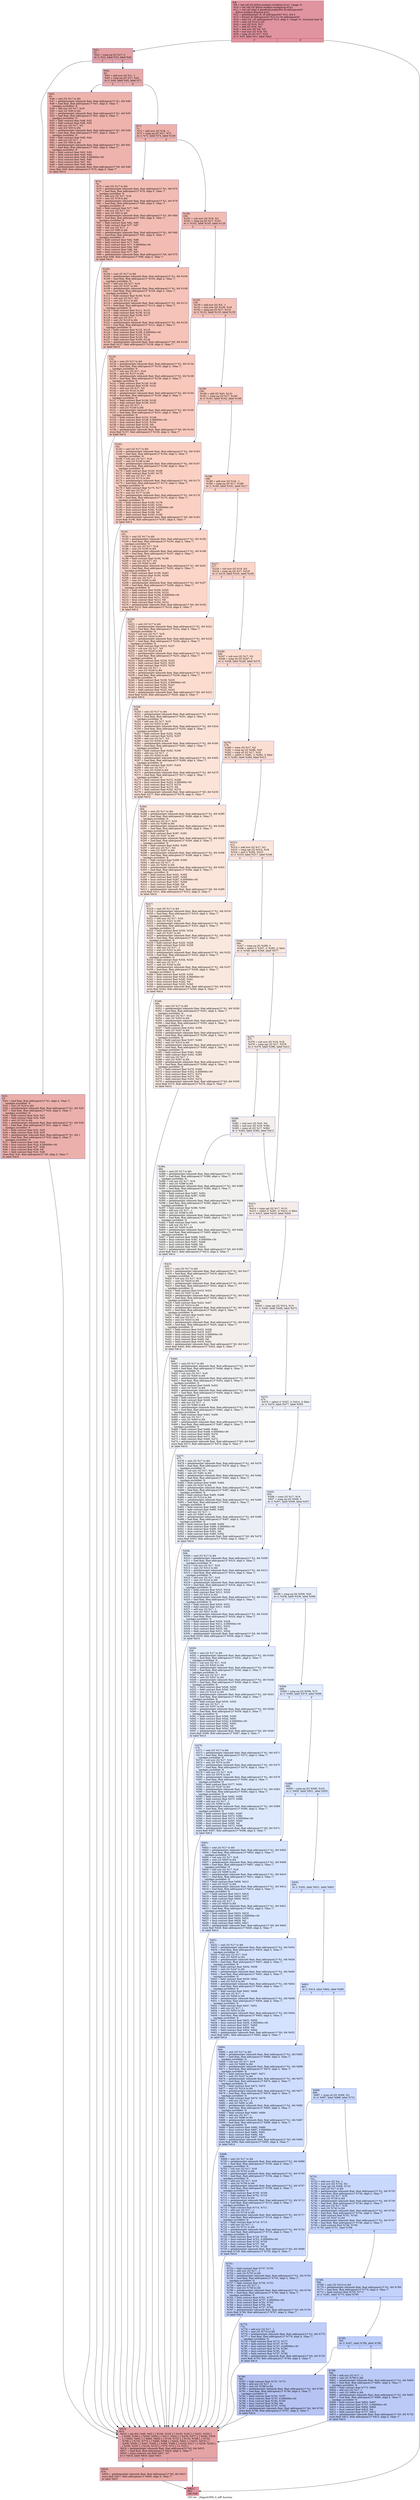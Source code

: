 digraph "CFG for '_Z6gpuIt3PfS_S_iiiff' function" {
	label="CFG for '_Z6gpuIt3PfS_S_iiiff' function";

	Node0x619d510 [shape=record,color="#b70d28ff", style=filled, fillcolor="#b70d2870",label="{%8:\l  %9 = tail call i32 @llvm.amdgcn.workitem.id.x(), !range !4\l  %10 = tail call i32 @llvm.amdgcn.workgroup.id.x()\l  %11 = tail call align 4 dereferenceable(64) i8 addrspace(4)*\l... @llvm.amdgcn.dispatch.ptr()\l  %12 = getelementptr i8, i8 addrspace(4)* %11, i64 4\l  %13 = bitcast i8 addrspace(4)* %12 to i16 addrspace(4)*\l  %14 = load i16, i16 addrspace(4)* %13, align 4, !range !5, !invariant.load !6\l  %15 = zext i16 %14 to i32\l  %16 = mul i32 %10, %15\l  %17 = add i32 %16, %9\l  %18 = mul nsw i32 %4, %3\l  %19 = mul nsw i32 %18, %5\l  %20 = icmp slt i32 %17, %19\l  br i1 %20, label %21, label %821\l|{<s0>T|<s1>F}}"];
	Node0x619d510:s0 -> Node0x619f560;
	Node0x619d510:s1 -> Node0x619f5f0;
	Node0x619f560 [shape=record,color="#3d50c3ff", style=filled, fillcolor="#c32e3170",label="{%21:\l21:                                               \l  %22 = icmp eq i32 %17, 0\l  br i1 %22, label %23, label %42\l|{<s0>T|<s1>F}}"];
	Node0x619f560:s0 -> Node0x619f7c0;
	Node0x619f560:s1 -> Node0x619f810;
	Node0x619f7c0 [shape=record,color="#3d50c3ff", style=filled, fillcolor="#d24b4070",label="{%23:\l23:                                               \l  %24 = load float, float addrspace(1)* %1, align 4, !tbaa !7,\l... !amdgpu.noclobber !6\l  %25 = sext i32 %18 to i64\l  %26 = getelementptr inbounds float, float addrspace(1)* %1, i64 %25\l  %27 = load float, float addrspace(1)* %26, align 4, !tbaa !7,\l... !amdgpu.noclobber !6\l  %28 = fadd contract float %24, %27\l  %29 = fadd contract float %24, %28\l  %30 = sext i32 %3 to i64\l  %31 = getelementptr inbounds float, float addrspace(1)* %1, i64 %30\l  %32 = load float, float addrspace(1)* %31, align 4, !tbaa !7,\l... !amdgpu.noclobber !6\l  %33 = fadd contract float %32, %29\l  %34 = fadd contract float %24, %33\l  %35 = getelementptr inbounds float, float addrspace(1)* %1, i64 1\l  %36 = load float, float addrspace(1)* %35, align 4, !tbaa !7,\l... !amdgpu.noclobber !6\l  %37 = fadd contract float %36, %34\l  %38 = fmul contract float %24, 6.000000e+00\l  %39 = fsub contract float %37, %38\l  %40 = fmul contract float %39, %6\l  %41 = fadd contract float %24, %40\l  store float %41, float addrspace(1)* %0, align 4, !tbaa !7\l  br label %814\l}"];
	Node0x619f7c0 -> Node0x61a1d90;
	Node0x619f810 [shape=record,color="#3d50c3ff", style=filled, fillcolor="#cc403a70",label="{%42:\l42:                                               \l  %43 = add nsw i32 %3, -1\l  %44 = icmp eq i32 %17, %43\l  br i1 %44, label %45, label %71\l|{<s0>T|<s1>F}}"];
	Node0x619f810:s0 -> Node0x61a1fb0;
	Node0x619f810:s1 -> Node0x61a2000;
	Node0x61a1fb0 [shape=record,color="#3d50c3ff", style=filled, fillcolor="#d6524470",label="{%45:\l45:                                               \l  %46 = sext i32 %17 to i64\l  %47 = getelementptr inbounds float, float addrspace(1)* %1, i64 %46\l  %48 = load float, float addrspace(1)* %47, align 4, !tbaa !7,\l... !amdgpu.noclobber !6\l  %49 = add nsw i32 %17, %18\l  %50 = sext i32 %49 to i64\l  %51 = getelementptr inbounds float, float addrspace(1)* %1, i64 %50\l  %52 = load float, float addrspace(1)* %51, align 4, !tbaa !7,\l... !amdgpu.noclobber !6\l  %53 = fadd contract float %48, %52\l  %54 = fadd contract float %48, %53\l  %55 = add nsw i32 %17, %3\l  %56 = sext i32 %55 to i64\l  %57 = getelementptr inbounds float, float addrspace(1)* %1, i64 %56\l  %58 = load float, float addrspace(1)* %57, align 4, !tbaa !7,\l... !amdgpu.noclobber !6\l  %59 = fadd contract float %58, %54\l  %60 = add nsw i32 %17, -1\l  %61 = sext i32 %60 to i64\l  %62 = getelementptr inbounds float, float addrspace(1)* %1, i64 %61\l  %63 = load float, float addrspace(1)* %62, align 4, !tbaa !7,\l... !amdgpu.noclobber !6\l  %64 = fadd contract float %63, %59\l  %65 = fadd contract float %48, %64\l  %66 = fmul contract float %48, 6.000000e+00\l  %67 = fsub contract float %65, %66\l  %68 = fmul contract float %67, %6\l  %69 = fadd contract float %48, %68\l  %70 = getelementptr inbounds float, float addrspace(1)* %0, i64 %46\l  store float %69, float addrspace(1)* %70, align 4, !tbaa !7\l  br label %814\l}"];
	Node0x61a1fb0 -> Node0x61a1d90;
	Node0x61a2000 [shape=record,color="#3d50c3ff", style=filled, fillcolor="#d6524470",label="{%71:\l71:                                               \l  %72 = add nsw i32 %18, -1\l  %73 = icmp eq i32 %17, %72\l  br i1 %73, label %74, label %100\l|{<s0>T|<s1>F}}"];
	Node0x61a2000:s0 -> Node0x61a0de0;
	Node0x61a2000:s1 -> Node0x61a3410;
	Node0x61a0de0 [shape=record,color="#3d50c3ff", style=filled, fillcolor="#e1675170",label="{%74:\l74:                                               \l  %75 = sext i32 %17 to i64\l  %76 = getelementptr inbounds float, float addrspace(1)* %1, i64 %75\l  %77 = load float, float addrspace(1)* %76, align 4, !tbaa !7,\l... !amdgpu.noclobber !6\l  %78 = add nsw i32 %17, %18\l  %79 = sext i32 %78 to i64\l  %80 = getelementptr inbounds float, float addrspace(1)* %1, i64 %79\l  %81 = load float, float addrspace(1)* %80, align 4, !tbaa !7,\l... !amdgpu.noclobber !6\l  %82 = fadd contract float %77, %81\l  %83 = sub nsw i32 %17, %3\l  %84 = sext i32 %83 to i64\l  %85 = getelementptr inbounds float, float addrspace(1)* %1, i64 %84\l  %86 = load float, float addrspace(1)* %85, align 4, !tbaa !7,\l... !amdgpu.noclobber !6\l  %87 = fadd contract float %82, %86\l  %88 = fadd contract float %77, %87\l  %89 = add nsw i32 %17, -1\l  %90 = sext i32 %89 to i64\l  %91 = getelementptr inbounds float, float addrspace(1)* %1, i64 %90\l  %92 = load float, float addrspace(1)* %91, align 4, !tbaa !7,\l... !amdgpu.noclobber !6\l  %93 = fadd contract float %92, %88\l  %94 = fadd contract float %77, %93\l  %95 = fmul contract float %77, 6.000000e+00\l  %96 = fsub contract float %94, %95\l  %97 = fmul contract float %96, %6\l  %98 = fadd contract float %77, %97\l  %99 = getelementptr inbounds float, float addrspace(1)* %0, i64 %75\l  store float %98, float addrspace(1)* %99, align 4, !tbaa !7\l  br label %814\l}"];
	Node0x61a0de0 -> Node0x61a1d90;
	Node0x61a3410 [shape=record,color="#3d50c3ff", style=filled, fillcolor="#e1675170",label="{%100:\l100:                                              \l  %101 = sub nsw i32 %18, %3\l  %102 = icmp eq i32 %17, %101\l  br i1 %102, label %103, label %129\l|{<s0>T|<s1>F}}"];
	Node0x61a3410:s0 -> Node0x61a4590;
	Node0x61a3410:s1 -> Node0x61a45e0;
	Node0x61a4590 [shape=record,color="#3d50c3ff", style=filled, fillcolor="#e8765c70",label="{%103:\l103:                                              \l  %104 = sext i32 %17 to i64\l  %105 = getelementptr inbounds float, float addrspace(1)* %1, i64 %104\l  %106 = load float, float addrspace(1)* %105, align 4, !tbaa !7,\l... !amdgpu.noclobber !6\l  %107 = add nsw i32 %17, %18\l  %108 = sext i32 %107 to i64\l  %109 = getelementptr inbounds float, float addrspace(1)* %1, i64 %108\l  %110 = load float, float addrspace(1)* %109, align 4, !tbaa !7,\l... !amdgpu.noclobber !6\l  %111 = fadd contract float %106, %110\l  %112 = sub nsw i32 %17, %3\l  %113 = sext i32 %112 to i64\l  %114 = getelementptr inbounds float, float addrspace(1)* %1, i64 %113\l  %115 = load float, float addrspace(1)* %114, align 4, !tbaa !7,\l... !amdgpu.noclobber !6\l  %116 = fadd contract float %111, %115\l  %117 = fadd contract float %106, %116\l  %118 = fadd contract float %106, %117\l  %119 = add nsw i32 %17, 1\l  %120 = sext i32 %119 to i64\l  %121 = getelementptr inbounds float, float addrspace(1)* %1, i64 %120\l  %122 = load float, float addrspace(1)* %121, align 4, !tbaa !7,\l... !amdgpu.noclobber !6\l  %123 = fadd contract float %122, %118\l  %124 = fmul contract float %106, 6.000000e+00\l  %125 = fsub contract float %123, %124\l  %126 = fmul contract float %125, %6\l  %127 = fadd contract float %106, %126\l  %128 = getelementptr inbounds float, float addrspace(1)* %0, i64 %104\l  store float %127, float addrspace(1)* %128, align 4, !tbaa !7\l  br label %814\l}"];
	Node0x61a4590 -> Node0x61a1d90;
	Node0x61a45e0 [shape=record,color="#3d50c3ff", style=filled, fillcolor="#e8765c70",label="{%129:\l129:                                              \l  %130 = add nsw i32 %5, -1\l  %131 = mul nsw i32 %130, %18\l  %132 = icmp eq i32 %17, %131\l  br i1 %132, label %133, label %159\l|{<s0>T|<s1>F}}"];
	Node0x61a45e0:s0 -> Node0x61a2ed0;
	Node0x61a45e0:s1 -> Node0x61a2f20;
	Node0x61a2ed0 [shape=record,color="#3d50c3ff", style=filled, fillcolor="#ed836670",label="{%133:\l133:                                              \l  %134 = sext i32 %17 to i64\l  %135 = getelementptr inbounds float, float addrspace(1)* %1, i64 %134\l  %136 = load float, float addrspace(1)* %135, align 4, !tbaa !7,\l... !amdgpu.noclobber !6\l  %137 = sub nsw i32 %17, %18\l  %138 = sext i32 %137 to i64\l  %139 = getelementptr inbounds float, float addrspace(1)* %1, i64 %138\l  %140 = load float, float addrspace(1)* %139, align 4, !tbaa !7,\l... !amdgpu.noclobber !6\l  %141 = fadd contract float %136, %140\l  %142 = fadd contract float %136, %141\l  %143 = add nsw i32 %17, %3\l  %144 = sext i32 %143 to i64\l  %145 = getelementptr inbounds float, float addrspace(1)* %1, i64 %144\l  %146 = load float, float addrspace(1)* %145, align 4, !tbaa !7,\l... !amdgpu.noclobber !6\l  %147 = fadd contract float %146, %142\l  %148 = fadd contract float %136, %147\l  %149 = add nsw i32 %17, 1\l  %150 = sext i32 %149 to i64\l  %151 = getelementptr inbounds float, float addrspace(1)* %1, i64 %150\l  %152 = load float, float addrspace(1)* %151, align 4, !tbaa !7,\l... !amdgpu.noclobber !6\l  %153 = fadd contract float %152, %148\l  %154 = fmul contract float %136, 6.000000e+00\l  %155 = fsub contract float %153, %154\l  %156 = fmul contract float %155, %6\l  %157 = fadd contract float %136, %156\l  %158 = getelementptr inbounds float, float addrspace(1)* %0, i64 %134\l  store float %157, float addrspace(1)* %158, align 4, !tbaa !7\l  br label %814\l}"];
	Node0x61a2ed0 -> Node0x61a1d90;
	Node0x61a2f20 [shape=record,color="#3d50c3ff", style=filled, fillcolor="#ed836670",label="{%159:\l159:                                              \l  %160 = add i32 %43, %131\l  %161 = icmp eq i32 %17, %160\l  br i1 %161, label %162, label %188\l|{<s0>T|<s1>F}}"];
	Node0x61a2f20:s0 -> Node0x61a6e00;
	Node0x61a2f20:s1 -> Node0x61a6e50;
	Node0x61a6e00 [shape=record,color="#3d50c3ff", style=filled, fillcolor="#f3947570",label="{%162:\l162:                                              \l  %163 = sext i32 %17 to i64\l  %164 = getelementptr inbounds float, float addrspace(1)* %1, i64 %163\l  %165 = load float, float addrspace(1)* %164, align 4, !tbaa !7,\l... !amdgpu.noclobber !6\l  %166 = sub nsw i32 %17, %18\l  %167 = sext i32 %166 to i64\l  %168 = getelementptr inbounds float, float addrspace(1)* %1, i64 %167\l  %169 = load float, float addrspace(1)* %168, align 4, !tbaa !7,\l... !amdgpu.noclobber !6\l  %170 = fadd contract float %165, %169\l  %171 = fadd contract float %165, %170\l  %172 = add nsw i32 %17, %3\l  %173 = sext i32 %172 to i64\l  %174 = getelementptr inbounds float, float addrspace(1)* %1, i64 %173\l  %175 = load float, float addrspace(1)* %174, align 4, !tbaa !7,\l... !amdgpu.noclobber !6\l  %176 = fadd contract float %175, %171\l  %177 = add nsw i32 %17, -1\l  %178 = sext i32 %177 to i64\l  %179 = getelementptr inbounds float, float addrspace(1)* %1, i64 %178\l  %180 = load float, float addrspace(1)* %179, align 4, !tbaa !7,\l... !amdgpu.noclobber !6\l  %181 = fadd contract float %180, %176\l  %182 = fadd contract float %165, %181\l  %183 = fmul contract float %165, 6.000000e+00\l  %184 = fsub contract float %182, %183\l  %185 = fmul contract float %184, %6\l  %186 = fadd contract float %165, %185\l  %187 = getelementptr inbounds float, float addrspace(1)* %0, i64 %163\l  store float %186, float addrspace(1)* %187, align 4, !tbaa !7\l  br label %814\l}"];
	Node0x61a6e00 -> Node0x61a1d90;
	Node0x61a6e50 [shape=record,color="#3d50c3ff", style=filled, fillcolor="#f3947570",label="{%188:\l188:                                              \l  %189 = add nsw i32 %19, -1\l  %190 = icmp eq i32 %17, %189\l  br i1 %190, label %191, label %217\l|{<s0>T|<s1>F}}"];
	Node0x61a6e50:s0 -> Node0x61a7fd0;
	Node0x61a6e50:s1 -> Node0x61a8020;
	Node0x61a7fd0 [shape=record,color="#3d50c3ff", style=filled, fillcolor="#f5a08170",label="{%191:\l191:                                              \l  %192 = sext i32 %17 to i64\l  %193 = getelementptr inbounds float, float addrspace(1)* %1, i64 %192\l  %194 = load float, float addrspace(1)* %193, align 4, !tbaa !7,\l... !amdgpu.noclobber !6\l  %195 = sub nsw i32 %17, %18\l  %196 = sext i32 %195 to i64\l  %197 = getelementptr inbounds float, float addrspace(1)* %1, i64 %196\l  %198 = load float, float addrspace(1)* %197, align 4, !tbaa !7,\l... !amdgpu.noclobber !6\l  %199 = fadd contract float %194, %198\l  %200 = sub nsw i32 %17, %3\l  %201 = sext i32 %200 to i64\l  %202 = getelementptr inbounds float, float addrspace(1)* %1, i64 %201\l  %203 = load float, float addrspace(1)* %202, align 4, !tbaa !7,\l... !amdgpu.noclobber !6\l  %204 = fadd contract float %199, %203\l  %205 = fadd contract float %194, %204\l  %206 = add nsw i32 %17, -1\l  %207 = sext i32 %206 to i64\l  %208 = getelementptr inbounds float, float addrspace(1)* %1, i64 %207\l  %209 = load float, float addrspace(1)* %208, align 4, !tbaa !7,\l... !amdgpu.noclobber !6\l  %210 = fadd contract float %209, %205\l  %211 = fadd contract float %194, %210\l  %212 = fmul contract float %194, 6.000000e+00\l  %213 = fsub contract float %211, %212\l  %214 = fmul contract float %213, %6\l  %215 = fadd contract float %194, %214\l  %216 = getelementptr inbounds float, float addrspace(1)* %0, i64 %192\l  store float %215, float addrspace(1)* %216, align 4, !tbaa !7\l  br label %814\l}"];
	Node0x61a7fd0 -> Node0x61a1d90;
	Node0x61a8020 [shape=record,color="#3d50c3ff", style=filled, fillcolor="#f5a08170",label="{%217:\l217:                                              \l  %218 = sub nsw i32 %19, %3\l  %219 = icmp eq i32 %17, %218\l  br i1 %219, label %220, label %246\l|{<s0>T|<s1>F}}"];
	Node0x61a8020:s0 -> Node0x61a91a0;
	Node0x61a8020:s1 -> Node0x61a91f0;
	Node0x61a91a0 [shape=record,color="#3d50c3ff", style=filled, fillcolor="#f7af9170",label="{%220:\l220:                                              \l  %221 = sext i32 %17 to i64\l  %222 = getelementptr inbounds float, float addrspace(1)* %1, i64 %221\l  %223 = load float, float addrspace(1)* %222, align 4, !tbaa !7,\l... !amdgpu.noclobber !6\l  %224 = sub nsw i32 %17, %18\l  %225 = sext i32 %224 to i64\l  %226 = getelementptr inbounds float, float addrspace(1)* %1, i64 %225\l  %227 = load float, float addrspace(1)* %226, align 4, !tbaa !7,\l... !amdgpu.noclobber !6\l  %228 = fadd contract float %223, %227\l  %229 = sub nsw i32 %17, %3\l  %230 = sext i32 %229 to i64\l  %231 = getelementptr inbounds float, float addrspace(1)* %1, i64 %230\l  %232 = load float, float addrspace(1)* %231, align 4, !tbaa !7,\l... !amdgpu.noclobber !6\l  %233 = fadd contract float %228, %232\l  %234 = fadd contract float %223, %233\l  %235 = fadd contract float %223, %234\l  %236 = add nsw i32 %17, 1\l  %237 = sext i32 %236 to i64\l  %238 = getelementptr inbounds float, float addrspace(1)* %1, i64 %237\l  %239 = load float, float addrspace(1)* %238, align 4, !tbaa !7,\l... !amdgpu.noclobber !6\l  %240 = fadd contract float %239, %235\l  %241 = fmul contract float %223, 6.000000e+00\l  %242 = fsub contract float %240, %241\l  %243 = fmul contract float %242, %6\l  %244 = fadd contract float %223, %243\l  %245 = getelementptr inbounds float, float addrspace(1)* %0, i64 %221\l  store float %244, float addrspace(1)* %245, align 4, !tbaa !7\l  br label %814\l}"];
	Node0x61a91a0 -> Node0x61a1d90;
	Node0x61a91f0 [shape=record,color="#3d50c3ff", style=filled, fillcolor="#f7af9170",label="{%246:\l246:                                              \l  %247 = sub nsw i32 %17, %3\l  %248 = icmp slt i32 %247, 0\l  br i1 %248, label %249, label %279\l|{<s0>T|<s1>F}}"];
	Node0x61a91f0:s0 -> Node0x61aa370;
	Node0x61a91f0:s1 -> Node0x61aa3c0;
	Node0x61aa370 [shape=record,color="#3d50c3ff", style=filled, fillcolor="#f6bfa670",label="{%249:\l249:                                              \l  %250 = sext i32 %17 to i64\l  %251 = getelementptr inbounds float, float addrspace(1)* %1, i64 %250\l  %252 = load float, float addrspace(1)* %251, align 4, !tbaa !7,\l... !amdgpu.noclobber !6\l  %253 = add nsw i32 %17, %18\l  %254 = sext i32 %253 to i64\l  %255 = getelementptr inbounds float, float addrspace(1)* %1, i64 %254\l  %256 = load float, float addrspace(1)* %255, align 4, !tbaa !7,\l... !amdgpu.noclobber !6\l  %257 = fadd contract float %252, %256\l  %258 = fadd contract float %252, %257\l  %259 = add nsw i32 %17, %3\l  %260 = sext i32 %259 to i64\l  %261 = getelementptr inbounds float, float addrspace(1)* %1, i64 %260\l  %262 = load float, float addrspace(1)* %261, align 4, !tbaa !7,\l... !amdgpu.noclobber !6\l  %263 = fadd contract float %262, %258\l  %264 = add nsw i32 %17, -1\l  %265 = sext i32 %264 to i64\l  %266 = getelementptr inbounds float, float addrspace(1)* %1, i64 %265\l  %267 = load float, float addrspace(1)* %266, align 4, !tbaa !7,\l... !amdgpu.noclobber !6\l  %268 = fadd contract float %267, %263\l  %269 = add nsw i32 %17, 1\l  %270 = sext i32 %269 to i64\l  %271 = getelementptr inbounds float, float addrspace(1)* %1, i64 %270\l  %272 = load float, float addrspace(1)* %271, align 4, !tbaa !7,\l... !amdgpu.noclobber !6\l  %273 = fadd contract float %272, %268\l  %274 = fmul contract float %252, 6.000000e+00\l  %275 = fsub contract float %273, %274\l  %276 = fmul contract float %275, %6\l  %277 = fadd contract float %252, %276\l  %278 = getelementptr inbounds float, float addrspace(1)* %0, i64 %250\l  store float %277, float addrspace(1)* %278, align 4, !tbaa !7\l  br label %814\l}"];
	Node0x61aa370 -> Node0x61a1d90;
	Node0x61aa3c0 [shape=record,color="#3d50c3ff", style=filled, fillcolor="#f7b59970",label="{%279:\l279:                                              \l  %280 = srem i32 %17, %3\l  %281 = icmp eq i32 %280, %43\l  %282 = icmp slt i32 %17, %18\l  %283 = select i1 %281, i1 %282, i1 false\l  br i1 %283, label %284, label %313\l|{<s0>T|<s1>F}}"];
	Node0x61aa3c0:s0 -> Node0x61a08c0;
	Node0x61aa3c0:s1 -> Node0x61abb40;
	Node0x61a08c0 [shape=record,color="#3d50c3ff", style=filled, fillcolor="#f5c1a970",label="{%284:\l284:                                              \l  %285 = sext i32 %17 to i64\l  %286 = getelementptr inbounds float, float addrspace(1)* %1, i64 %285\l  %287 = load float, float addrspace(1)* %286, align 4, !tbaa !7,\l... !amdgpu.noclobber !6\l  %288 = add nsw i32 %17, %18\l  %289 = sext i32 %288 to i64\l  %290 = getelementptr inbounds float, float addrspace(1)* %1, i64 %289\l  %291 = load float, float addrspace(1)* %290, align 4, !tbaa !7,\l... !amdgpu.noclobber !6\l  %292 = fadd contract float %287, %291\l  %293 = zext i32 %247 to i64\l  %294 = getelementptr inbounds float, float addrspace(1)* %1, i64 %293\l  %295 = load float, float addrspace(1)* %294, align 4, !tbaa !7,\l... !amdgpu.noclobber !6\l  %296 = fadd contract float %292, %295\l  %297 = add nsw i32 %17, %3\l  %298 = sext i32 %297 to i64\l  %299 = getelementptr inbounds float, float addrspace(1)* %1, i64 %298\l  %300 = load float, float addrspace(1)* %299, align 4, !tbaa !7,\l... !amdgpu.noclobber !6\l  %301 = fadd contract float %296, %300\l  %302 = add nsw i32 %17, -1\l  %303 = sext i32 %302 to i64\l  %304 = getelementptr inbounds float, float addrspace(1)* %1, i64 %303\l  %305 = load float, float addrspace(1)* %304, align 4, !tbaa !7,\l... !amdgpu.noclobber !6\l  %306 = fadd contract float %301, %305\l  %307 = fadd contract float %287, %306\l  %308 = fmul contract float %287, 6.000000e+00\l  %309 = fsub contract float %307, %308\l  %310 = fmul contract float %309, %6\l  %311 = fadd contract float %287, %310\l  %312 = getelementptr inbounds float, float addrspace(1)* %0, i64 %285\l  store float %311, float addrspace(1)* %312, align 4, !tbaa !7\l  br label %814\l}"];
	Node0x61a08c0 -> Node0x61a1d90;
	Node0x61abb40 [shape=record,color="#3d50c3ff", style=filled, fillcolor="#f5c1a970",label="{%313:\l313:                                              \l  %314 = add nsw i32 %17, %3\l  %315 = icmp sgt i32 %314, %18\l  %316 = and i1 %282, %315\l  br i1 %316, label %317, label %346\l|{<s0>T|<s1>F}}"];
	Node0x61abb40:s0 -> Node0x61abe90;
	Node0x61abb40:s1 -> Node0x61ae5b0;
	Node0x61abe90 [shape=record,color="#3d50c3ff", style=filled, fillcolor="#f2cab570",label="{%317:\l317:                                              \l  %318 = sext i32 %17 to i64\l  %319 = getelementptr inbounds float, float addrspace(1)* %1, i64 %318\l  %320 = load float, float addrspace(1)* %319, align 4, !tbaa !7,\l... !amdgpu.noclobber !6\l  %321 = add nsw i32 %17, %18\l  %322 = sext i32 %321 to i64\l  %323 = getelementptr inbounds float, float addrspace(1)* %1, i64 %322\l  %324 = load float, float addrspace(1)* %323, align 4, !tbaa !7,\l... !amdgpu.noclobber !6\l  %325 = fadd contract float %320, %324\l  %326 = zext i32 %247 to i64\l  %327 = getelementptr inbounds float, float addrspace(1)* %1, i64 %326\l  %328 = load float, float addrspace(1)* %327, align 4, !tbaa !7,\l... !amdgpu.noclobber !6\l  %329 = fadd contract float %325, %328\l  %330 = fadd contract float %320, %329\l  %331 = add nsw i32 %17, -1\l  %332 = sext i32 %331 to i64\l  %333 = getelementptr inbounds float, float addrspace(1)* %1, i64 %332\l  %334 = load float, float addrspace(1)* %333, align 4, !tbaa !7,\l... !amdgpu.noclobber !6\l  %335 = fadd contract float %334, %330\l  %336 = add nsw i32 %17, 1\l  %337 = sext i32 %336 to i64\l  %338 = getelementptr inbounds float, float addrspace(1)* %1, i64 %337\l  %339 = load float, float addrspace(1)* %338, align 4, !tbaa !7,\l... !amdgpu.noclobber !6\l  %340 = fadd contract float %339, %335\l  %341 = fmul contract float %320, 6.000000e+00\l  %342 = fsub contract float %340, %341\l  %343 = fmul contract float %342, %6\l  %344 = fadd contract float %320, %343\l  %345 = getelementptr inbounds float, float addrspace(1)* %0, i64 %318\l  store float %344, float addrspace(1)* %345, align 4, !tbaa !7\l  br label %814\l}"];
	Node0x61abe90 -> Node0x61a1d90;
	Node0x61ae5b0 [shape=record,color="#3d50c3ff", style=filled, fillcolor="#f2cab570",label="{%346:\l346:                                              \l  %347 = icmp eq i32 %280, 0\l  %348 = select i1 %347, i1 %282, i1 false\l  br i1 %348, label %349, label %377\l|{<s0>T|<s1>F}}"];
	Node0x61ae5b0:s0 -> Node0x61aff30;
	Node0x61ae5b0:s1 -> Node0x61aff80;
	Node0x61aff30 [shape=record,color="#3d50c3ff", style=filled, fillcolor="#eed0c070",label="{%349:\l349:                                              \l  %350 = sext i32 %17 to i64\l  %351 = getelementptr inbounds float, float addrspace(1)* %1, i64 %350\l  %352 = load float, float addrspace(1)* %351, align 4, !tbaa !7,\l... !amdgpu.noclobber !6\l  %353 = add nsw i32 %17, %18\l  %354 = sext i32 %353 to i64\l  %355 = getelementptr inbounds float, float addrspace(1)* %1, i64 %354\l  %356 = load float, float addrspace(1)* %355, align 4, !tbaa !7,\l... !amdgpu.noclobber !6\l  %357 = fadd contract float %352, %356\l  %358 = zext i32 %247 to i64\l  %359 = getelementptr inbounds float, float addrspace(1)* %1, i64 %358\l  %360 = load float, float addrspace(1)* %359, align 4, !tbaa !7,\l... !amdgpu.noclobber !6\l  %361 = fadd contract float %357, %360\l  %362 = sext i32 %314 to i64\l  %363 = getelementptr inbounds float, float addrspace(1)* %1, i64 %362\l  %364 = load float, float addrspace(1)* %363, align 4, !tbaa !7,\l... !amdgpu.noclobber !6\l  %365 = fadd contract float %361, %364\l  %366 = fadd contract float %352, %365\l  %367 = add nsw i32 %17, 1\l  %368 = sext i32 %367 to i64\l  %369 = getelementptr inbounds float, float addrspace(1)* %1, i64 %368\l  %370 = load float, float addrspace(1)* %369, align 4, !tbaa !7,\l... !amdgpu.noclobber !6\l  %371 = fadd contract float %370, %366\l  %372 = fmul contract float %352, 6.000000e+00\l  %373 = fsub contract float %371, %372\l  %374 = fmul contract float %373, %6\l  %375 = fadd contract float %352, %374\l  %376 = getelementptr inbounds float, float addrspace(1)* %0, i64 %350\l  store float %375, float addrspace(1)* %376, align 4, !tbaa !7\l  br label %814\l}"];
	Node0x61aff30 -> Node0x61a1d90;
	Node0x61aff80 [shape=record,color="#3d50c3ff", style=filled, fillcolor="#eed0c070",label="{%377:\l377:                                              \l  %378 = sub nsw i32 %19, %18\l  %379 = icmp sgt i32 %17, %378\l  br i1 %379, label %380, label %413\l|{<s0>T|<s1>F}}"];
	Node0x61aff80:s0 -> Node0x61b1230;
	Node0x61aff80:s1 -> Node0x61b1280;
	Node0x61b1230 [shape=record,color="#3d50c3ff", style=filled, fillcolor="#e5d8d170",label="{%380:\l380:                                              \l  %381 = mul nsw i32 %43, %4\l  %382 = sub nsw i32 %19, %381\l  %383 = icmp slt i32 %17, %382\l  br i1 %383, label %384, label %413\l|{<s0>T|<s1>F}}"];
	Node0x61b1230:s0 -> Node0x61b1570;
	Node0x61b1230:s1 -> Node0x61b1280;
	Node0x61b1570 [shape=record,color="#3d50c3ff", style=filled, fillcolor="#dedcdb70",label="{%384:\l384:                                              \l  %385 = sext i32 %17 to i64\l  %386 = getelementptr inbounds float, float addrspace(1)* %1, i64 %385\l  %387 = load float, float addrspace(1)* %386, align 4, !tbaa !7,\l... !amdgpu.noclobber !6\l  %388 = sub nsw i32 %17, %18\l  %389 = sext i32 %388 to i64\l  %390 = getelementptr inbounds float, float addrspace(1)* %1, i64 %389\l  %391 = load float, float addrspace(1)* %390, align 4, !tbaa !7,\l... !amdgpu.noclobber !6\l  %392 = fadd contract float %387, %391\l  %393 = fadd contract float %387, %392\l  %394 = sext i32 %314 to i64\l  %395 = getelementptr inbounds float, float addrspace(1)* %1, i64 %394\l  %396 = load float, float addrspace(1)* %395, align 4, !tbaa !7,\l... !amdgpu.noclobber !6\l  %397 = fadd contract float %396, %393\l  %398 = add nsw i32 %17, -1\l  %399 = sext i32 %398 to i64\l  %400 = getelementptr inbounds float, float addrspace(1)* %1, i64 %399\l  %401 = load float, float addrspace(1)* %400, align 4, !tbaa !7,\l... !amdgpu.noclobber !6\l  %402 = fadd contract float %401, %397\l  %403 = add nsw i32 %17, 1\l  %404 = sext i32 %403 to i64\l  %405 = getelementptr inbounds float, float addrspace(1)* %1, i64 %404\l  %406 = load float, float addrspace(1)* %405, align 4, !tbaa !7,\l... !amdgpu.noclobber !6\l  %407 = fadd contract float %406, %402\l  %408 = fmul contract float %387, 6.000000e+00\l  %409 = fsub contract float %407, %408\l  %410 = fmul contract float %409, %6\l  %411 = fadd contract float %387, %410\l  %412 = getelementptr inbounds float, float addrspace(1)* %0, i64 %385\l  store float %411, float addrspace(1)* %412, align 4, !tbaa !7\l  br label %814\l}"];
	Node0x61b1570 -> Node0x61a1d90;
	Node0x61b1280 [shape=record,color="#3d50c3ff", style=filled, fillcolor="#ead5c970",label="{%413:\l413:                                              \l  %414 = icmp sgt i32 %17, %131\l  %415 = select i1 %281, i1 %414, i1 false\l  br i1 %415, label %416, label %444\l|{<s0>T|<s1>F}}"];
	Node0x61b1280:s0 -> Node0x61b2ca0;
	Node0x61b1280:s1 -> Node0x61b2cf0;
	Node0x61b2ca0 [shape=record,color="#3d50c3ff", style=filled, fillcolor="#e3d9d370",label="{%416:\l416:                                              \l  %417 = sext i32 %17 to i64\l  %418 = getelementptr inbounds float, float addrspace(1)* %1, i64 %417\l  %419 = load float, float addrspace(1)* %418, align 4, !tbaa !7,\l... !amdgpu.noclobber !6\l  %420 = sub nsw i32 %17, %18\l  %421 = sext i32 %420 to i64\l  %422 = getelementptr inbounds float, float addrspace(1)* %1, i64 %421\l  %423 = load float, float addrspace(1)* %422, align 4, !tbaa !7,\l... !amdgpu.noclobber !6\l  %424 = fadd contract float %419, %423\l  %425 = zext i32 %247 to i64\l  %426 = getelementptr inbounds float, float addrspace(1)* %1, i64 %425\l  %427 = load float, float addrspace(1)* %426, align 4, !tbaa !7,\l... !amdgpu.noclobber !6\l  %428 = fadd contract float %424, %427\l  %429 = sext i32 %314 to i64\l  %430 = getelementptr inbounds float, float addrspace(1)* %1, i64 %429\l  %431 = load float, float addrspace(1)* %430, align 4, !tbaa !7,\l... !amdgpu.noclobber !6\l  %432 = fadd contract float %428, %431\l  %433 = add nsw i32 %17, -1\l  %434 = sext i32 %433 to i64\l  %435 = getelementptr inbounds float, float addrspace(1)* %1, i64 %434\l  %436 = load float, float addrspace(1)* %435, align 4, !tbaa !7,\l... !amdgpu.noclobber !6\l  %437 = fadd contract float %432, %436\l  %438 = fadd contract float %419, %437\l  %439 = fmul contract float %419, 6.000000e+00\l  %440 = fsub contract float %438, %439\l  %441 = fmul contract float %440, %6\l  %442 = fadd contract float %419, %441\l  %443 = getelementptr inbounds float, float addrspace(1)* %0, i64 %417\l  store float %442, float addrspace(1)* %443, align 4, !tbaa !7\l  br label %814\l}"];
	Node0x61b2ca0 -> Node0x61a1d90;
	Node0x61b2cf0 [shape=record,color="#3d50c3ff", style=filled, fillcolor="#e3d9d370",label="{%444:\l444:                                              \l  %445 = icmp sgt i32 %314, %19\l  br i1 %445, label %446, label %475\l|{<s0>T|<s1>F}}"];
	Node0x61b2cf0:s0 -> Node0x61b3f10;
	Node0x61b2cf0:s1 -> Node0x61b3f60;
	Node0x61b3f10 [shape=record,color="#3d50c3ff", style=filled, fillcolor="#d9dce170",label="{%446:\l446:                                              \l  %447 = sext i32 %17 to i64\l  %448 = getelementptr inbounds float, float addrspace(1)* %1, i64 %447\l  %449 = load float, float addrspace(1)* %448, align 4, !tbaa !7,\l... !amdgpu.noclobber !6\l  %450 = sub nsw i32 %17, %18\l  %451 = sext i32 %450 to i64\l  %452 = getelementptr inbounds float, float addrspace(1)* %1, i64 %451\l  %453 = load float, float addrspace(1)* %452, align 4, !tbaa !7,\l... !amdgpu.noclobber !6\l  %454 = fadd contract float %449, %453\l  %455 = zext i32 %247 to i64\l  %456 = getelementptr inbounds float, float addrspace(1)* %1, i64 %455\l  %457 = load float, float addrspace(1)* %456, align 4, !tbaa !7,\l... !amdgpu.noclobber !6\l  %458 = fadd contract float %454, %457\l  %459 = fadd contract float %449, %458\l  %460 = add nsw i32 %17, -1\l  %461 = sext i32 %460 to i64\l  %462 = getelementptr inbounds float, float addrspace(1)* %1, i64 %461\l  %463 = load float, float addrspace(1)* %462, align 4, !tbaa !7,\l... !amdgpu.noclobber !6\l  %464 = fadd contract float %463, %459\l  %465 = add nsw i32 %17, 1\l  %466 = sext i32 %465 to i64\l  %467 = getelementptr inbounds float, float addrspace(1)* %1, i64 %466\l  %468 = load float, float addrspace(1)* %467, align 4, !tbaa !7,\l... !amdgpu.noclobber !6\l  %469 = fadd contract float %468, %464\l  %470 = fmul contract float %449, 6.000000e+00\l  %471 = fsub contract float %469, %470\l  %472 = fmul contract float %471, %6\l  %473 = fadd contract float %449, %472\l  %474 = getelementptr inbounds float, float addrspace(1)* %0, i64 %447\l  store float %473, float addrspace(1)* %474, align 4, !tbaa !7\l  br label %814\l}"];
	Node0x61b3f10 -> Node0x61a1d90;
	Node0x61b3f60 [shape=record,color="#3d50c3ff", style=filled, fillcolor="#d9dce170",label="{%475:\l475:                                              \l  %476 = select i1 %347, i1 %414, i1 false\l  br i1 %476, label %477, label %505\l|{<s0>T|<s1>F}}"];
	Node0x61b3f60:s0 -> Node0x61b5230;
	Node0x61b3f60:s1 -> Node0x61b5280;
	Node0x61b5230 [shape=record,color="#3d50c3ff", style=filled, fillcolor="#d1dae970",label="{%477:\l477:                                              \l  %478 = sext i32 %17 to i64\l  %479 = getelementptr inbounds float, float addrspace(1)* %1, i64 %478\l  %480 = load float, float addrspace(1)* %479, align 4, !tbaa !7,\l... !amdgpu.noclobber !6\l  %481 = sub nsw i32 %17, %18\l  %482 = sext i32 %481 to i64\l  %483 = getelementptr inbounds float, float addrspace(1)* %1, i64 %482\l  %484 = load float, float addrspace(1)* %483, align 4, !tbaa !7,\l... !amdgpu.noclobber !6\l  %485 = fadd contract float %480, %484\l  %486 = zext i32 %247 to i64\l  %487 = getelementptr inbounds float, float addrspace(1)* %1, i64 %486\l  %488 = load float, float addrspace(1)* %487, align 4, !tbaa !7,\l... !amdgpu.noclobber !6\l  %489 = fadd contract float %485, %488\l  %490 = sext i32 %314 to i64\l  %491 = getelementptr inbounds float, float addrspace(1)* %1, i64 %490\l  %492 = load float, float addrspace(1)* %491, align 4, !tbaa !7,\l... !amdgpu.noclobber !6\l  %493 = fadd contract float %489, %492\l  %494 = fadd contract float %480, %493\l  %495 = add nsw i32 %17, 1\l  %496 = sext i32 %495 to i64\l  %497 = getelementptr inbounds float, float addrspace(1)* %1, i64 %496\l  %498 = load float, float addrspace(1)* %497, align 4, !tbaa !7,\l... !amdgpu.noclobber !6\l  %499 = fadd contract float %498, %494\l  %500 = fmul contract float %480, 6.000000e+00\l  %501 = fsub contract float %499, %500\l  %502 = fmul contract float %501, %6\l  %503 = fadd contract float %480, %502\l  %504 = getelementptr inbounds float, float addrspace(1)* %0, i64 %478\l  store float %503, float addrspace(1)* %504, align 4, !tbaa !7\l  br label %814\l}"];
	Node0x61b5230 -> Node0x61a1d90;
	Node0x61b5280 [shape=record,color="#3d50c3ff", style=filled, fillcolor="#d1dae970",label="{%505:\l505:                                              \l  %506 = srem i32 %17, %18\l  %507 = icmp eq i32 %506, 0\l  br i1 %507, label %508, label %537\l|{<s0>T|<s1>F}}"];
	Node0x61b5280:s0 -> Node0x61ae210;
	Node0x61b5280:s1 -> Node0x61ae260;
	Node0x61ae210 [shape=record,color="#3d50c3ff", style=filled, fillcolor="#c1d4f470",label="{%508:\l508:                                              \l  %509 = sext i32 %17 to i64\l  %510 = getelementptr inbounds float, float addrspace(1)* %1, i64 %509\l  %511 = load float, float addrspace(1)* %510, align 4, !tbaa !7,\l... !amdgpu.noclobber !6\l  %512 = sub nsw i32 %17, %18\l  %513 = sext i32 %512 to i64\l  %514 = getelementptr inbounds float, float addrspace(1)* %1, i64 %513\l  %515 = load float, float addrspace(1)* %514, align 4, !tbaa !7,\l... !amdgpu.noclobber !6\l  %516 = add nsw i32 %17, %18\l  %517 = sext i32 %516 to i64\l  %518 = getelementptr inbounds float, float addrspace(1)* %1, i64 %517\l  %519 = load float, float addrspace(1)* %518, align 4, !tbaa !7,\l... !amdgpu.noclobber !6\l  %520 = fadd contract float %515, %519\l  %521 = fadd contract float %511, %520\l  %522 = sext i32 %314 to i64\l  %523 = getelementptr inbounds float, float addrspace(1)* %1, i64 %522\l  %524 = load float, float addrspace(1)* %523, align 4, !tbaa !7,\l... !amdgpu.noclobber !6\l  %525 = fadd contract float %524, %521\l  %526 = fadd contract float %511, %525\l  %527 = add nsw i32 %17, 1\l  %528 = sext i32 %527 to i64\l  %529 = getelementptr inbounds float, float addrspace(1)* %1, i64 %528\l  %530 = load float, float addrspace(1)* %529, align 4, !tbaa !7,\l... !amdgpu.noclobber !6\l  %531 = fadd contract float %530, %526\l  %532 = fmul contract float %511, 6.000000e+00\l  %533 = fsub contract float %531, %532\l  %534 = fmul contract float %533, %6\l  %535 = fadd contract float %511, %534\l  %536 = getelementptr inbounds float, float addrspace(1)* %0, i64 %509\l  store float %535, float addrspace(1)* %536, align 4, !tbaa !7\l  br label %814\l}"];
	Node0x61ae210 -> Node0x61a1d90;
	Node0x61ae260 [shape=record,color="#3d50c3ff", style=filled, fillcolor="#cbd8ee70",label="{%537:\l537:                                              \l  %538 = icmp eq i32 %506, %43\l  br i1 %538, label %539, label %568\l|{<s0>T|<s1>F}}"];
	Node0x61ae260:s0 -> Node0x61ab830;
	Node0x61ae260:s1 -> Node0x61ab880;
	Node0x61ab830 [shape=record,color="#3d50c3ff", style=filled, fillcolor="#bfd3f670",label="{%539:\l539:                                              \l  %540 = sext i32 %17 to i64\l  %541 = getelementptr inbounds float, float addrspace(1)* %1, i64 %540\l  %542 = load float, float addrspace(1)* %541, align 4, !tbaa !7,\l... !amdgpu.noclobber !6\l  %543 = sub nsw i32 %17, %18\l  %544 = sext i32 %543 to i64\l  %545 = getelementptr inbounds float, float addrspace(1)* %1, i64 %544\l  %546 = load float, float addrspace(1)* %545, align 4, !tbaa !7,\l... !amdgpu.noclobber !6\l  %547 = add nsw i32 %17, %18\l  %548 = sext i32 %547 to i64\l  %549 = getelementptr inbounds float, float addrspace(1)* %1, i64 %548\l  %550 = load float, float addrspace(1)* %549, align 4, !tbaa !7,\l... !amdgpu.noclobber !6\l  %551 = fadd contract float %546, %550\l  %552 = fadd contract float %542, %551\l  %553 = sext i32 %314 to i64\l  %554 = getelementptr inbounds float, float addrspace(1)* %1, i64 %553\l  %555 = load float, float addrspace(1)* %554, align 4, !tbaa !7,\l... !amdgpu.noclobber !6\l  %556 = fadd contract float %555, %552\l  %557 = add nsw i32 %17, -1\l  %558 = sext i32 %557 to i64\l  %559 = getelementptr inbounds float, float addrspace(1)* %1, i64 %558\l  %560 = load float, float addrspace(1)* %559, align 4, !tbaa !7,\l... !amdgpu.noclobber !6\l  %561 = fadd contract float %560, %556\l  %562 = fadd contract float %542, %561\l  %563 = fmul contract float %542, 6.000000e+00\l  %564 = fsub contract float %562, %563\l  %565 = fmul contract float %564, %6\l  %566 = fadd contract float %542, %565\l  %567 = getelementptr inbounds float, float addrspace(1)* %0, i64 %540\l  store float %566, float addrspace(1)* %567, align 4, !tbaa !7\l  br label %814\l}"];
	Node0x61ab830 -> Node0x61a1d90;
	Node0x61ab880 [shape=record,color="#3d50c3ff", style=filled, fillcolor="#bfd3f670",label="{%568:\l568:                                              \l  %569 = icmp eq i32 %506, %72\l  br i1 %569, label %570, label %599\l|{<s0>T|<s1>F}}"];
	Node0x61ab880:s0 -> Node0x61ac540;
	Node0x61ab880:s1 -> Node0x61ac590;
	Node0x61ac540 [shape=record,color="#3d50c3ff", style=filled, fillcolor="#b5cdfa70",label="{%570:\l570:                                              \l  %571 = sext i32 %17 to i64\l  %572 = getelementptr inbounds float, float addrspace(1)* %1, i64 %571\l  %573 = load float, float addrspace(1)* %572, align 4, !tbaa !7,\l... !amdgpu.noclobber !6\l  %574 = sub nsw i32 %17, %18\l  %575 = sext i32 %574 to i64\l  %576 = getelementptr inbounds float, float addrspace(1)* %1, i64 %575\l  %577 = load float, float addrspace(1)* %576, align 4, !tbaa !7,\l... !amdgpu.noclobber !6\l  %578 = add nsw i32 %17, %18\l  %579 = sext i32 %578 to i64\l  %580 = getelementptr inbounds float, float addrspace(1)* %1, i64 %579\l  %581 = load float, float addrspace(1)* %580, align 4, !tbaa !7,\l... !amdgpu.noclobber !6\l  %582 = fadd contract float %577, %581\l  %583 = zext i32 %247 to i64\l  %584 = getelementptr inbounds float, float addrspace(1)* %1, i64 %583\l  %585 = load float, float addrspace(1)* %584, align 4, !tbaa !7,\l... !amdgpu.noclobber !6\l  %586 = fadd contract float %582, %585\l  %587 = fadd contract float %573, %586\l  %588 = add nsw i32 %17, -1\l  %589 = sext i32 %588 to i64\l  %590 = getelementptr inbounds float, float addrspace(1)* %1, i64 %589\l  %591 = load float, float addrspace(1)* %590, align 4, !tbaa !7,\l... !amdgpu.noclobber !6\l  %592 = fadd contract float %591, %587\l  %593 = fadd contract float %573, %592\l  %594 = fmul contract float %573, 6.000000e+00\l  %595 = fsub contract float %593, %594\l  %596 = fmul contract float %595, %6\l  %597 = fadd contract float %573, %596\l  %598 = getelementptr inbounds float, float addrspace(1)* %0, i64 %571\l  store float %597, float addrspace(1)* %598, align 4, !tbaa !7\l  br label %814\l}"];
	Node0x61ac540 -> Node0x61a1d90;
	Node0x61ac590 [shape=record,color="#3d50c3ff", style=filled, fillcolor="#b5cdfa70",label="{%599:\l599:                                              \l  %600 = icmp eq i32 %506, %101\l  br i1 %600, label %601, label %630\l|{<s0>T|<s1>F}}"];
	Node0x61ac590:s0 -> Node0x61ad2b0;
	Node0x61ac590:s1 -> Node0x61bce90;
	Node0x61ad2b0 [shape=record,color="#3d50c3ff", style=filled, fillcolor="#a7c5fe70",label="{%601:\l601:                                              \l  %602 = sext i32 %17 to i64\l  %603 = getelementptr inbounds float, float addrspace(1)* %1, i64 %602\l  %604 = load float, float addrspace(1)* %603, align 4, !tbaa !7,\l... !amdgpu.noclobber !6\l  %605 = sub nsw i32 %17, %18\l  %606 = sext i32 %605 to i64\l  %607 = getelementptr inbounds float, float addrspace(1)* %1, i64 %606\l  %608 = load float, float addrspace(1)* %607, align 4, !tbaa !7,\l... !amdgpu.noclobber !6\l  %609 = add nsw i32 %17, %18\l  %610 = sext i32 %609 to i64\l  %611 = getelementptr inbounds float, float addrspace(1)* %1, i64 %610\l  %612 = load float, float addrspace(1)* %611, align 4, !tbaa !7,\l... !amdgpu.noclobber !6\l  %613 = fadd contract float %608, %612\l  %614 = zext i32 %247 to i64\l  %615 = getelementptr inbounds float, float addrspace(1)* %1, i64 %614\l  %616 = load float, float addrspace(1)* %615, align 4, !tbaa !7,\l... !amdgpu.noclobber !6\l  %617 = fadd contract float %613, %616\l  %618 = fadd contract float %604, %617\l  %619 = fadd contract float %604, %618\l  %620 = add nsw i32 %17, 1\l  %621 = sext i32 %620 to i64\l  %622 = getelementptr inbounds float, float addrspace(1)* %1, i64 %621\l  %623 = load float, float addrspace(1)* %622, align 4, !tbaa !7,\l... !amdgpu.noclobber !6\l  %624 = fadd contract float %623, %619\l  %625 = fmul contract float %604, 6.000000e+00\l  %626 = fsub contract float %624, %625\l  %627 = fmul contract float %626, %6\l  %628 = fadd contract float %604, %627\l  %629 = getelementptr inbounds float, float addrspace(1)* %0, i64 %602\l  store float %628, float addrspace(1)* %629, align 4, !tbaa !7\l  br label %814\l}"];
	Node0x61ad2b0 -> Node0x61a1d90;
	Node0x61bce90 [shape=record,color="#3d50c3ff", style=filled, fillcolor="#a7c5fe70",label="{%630:\l630:                                              \l  br i1 %282, label %631, label %663\l|{<s0>T|<s1>F}}"];
	Node0x61bce90:s0 -> Node0x61be0b0;
	Node0x61bce90:s1 -> Node0x61be100;
	Node0x61be0b0 [shape=record,color="#3d50c3ff", style=filled, fillcolor="#9ebeff70",label="{%631:\l631:                                              \l  %632 = sext i32 %17 to i64\l  %633 = getelementptr inbounds float, float addrspace(1)* %1, i64 %632\l  %634 = load float, float addrspace(1)* %633, align 4, !tbaa !7,\l... !amdgpu.noclobber !6\l  %635 = add nsw i32 %17, %18\l  %636 = sext i32 %635 to i64\l  %637 = getelementptr inbounds float, float addrspace(1)* %1, i64 %636\l  %638 = load float, float addrspace(1)* %637, align 4, !tbaa !7,\l... !amdgpu.noclobber !6\l  %639 = fadd contract float %634, %638\l  %640 = zext i32 %247 to i64\l  %641 = getelementptr inbounds float, float addrspace(1)* %1, i64 %640\l  %642 = load float, float addrspace(1)* %641, align 4, !tbaa !7,\l... !amdgpu.noclobber !6\l  %643 = fadd contract float %639, %642\l  %644 = sext i32 %314 to i64\l  %645 = getelementptr inbounds float, float addrspace(1)* %1, i64 %644\l  %646 = load float, float addrspace(1)* %645, align 4, !tbaa !7,\l... !amdgpu.noclobber !6\l  %647 = fadd contract float %643, %646\l  %648 = add nsw i32 %17, -1\l  %649 = sext i32 %648 to i64\l  %650 = getelementptr inbounds float, float addrspace(1)* %1, i64 %649\l  %651 = load float, float addrspace(1)* %650, align 4, !tbaa !7,\l... !amdgpu.noclobber !6\l  %652 = fadd contract float %647, %651\l  %653 = add nsw i32 %17, 1\l  %654 = sext i32 %653 to i64\l  %655 = getelementptr inbounds float, float addrspace(1)* %1, i64 %654\l  %656 = load float, float addrspace(1)* %655, align 4, !tbaa !7,\l... !amdgpu.noclobber !6\l  %657 = fadd contract float %652, %656\l  %658 = fmul contract float %634, 6.000000e+00\l  %659 = fsub contract float %657, %658\l  %660 = fmul contract float %659, %6\l  %661 = fadd contract float %634, %660\l  %662 = getelementptr inbounds float, float addrspace(1)* %0, i64 %632\l  store float %661, float addrspace(1)* %662, align 4, !tbaa !7\l  br label %814\l}"];
	Node0x61be0b0 -> Node0x61a1d90;
	Node0x61be100 [shape=record,color="#3d50c3ff", style=filled, fillcolor="#9ebeff70",label="{%663:\l663:                                              \l  br i1 %414, label %664, label %696\l|{<s0>T|<s1>F}}"];
	Node0x61be100:s0 -> Node0x61afc00;
	Node0x61be100:s1 -> Node0x61c0130;
	Node0x61afc00 [shape=record,color="#3d50c3ff", style=filled, fillcolor="#8fb1fe70",label="{%664:\l664:                                              \l  %665 = sext i32 %17 to i64\l  %666 = getelementptr inbounds float, float addrspace(1)* %1, i64 %665\l  %667 = load float, float addrspace(1)* %666, align 4, !tbaa !7,\l... !amdgpu.noclobber !6\l  %668 = sub nsw i32 %17, %18\l  %669 = sext i32 %668 to i64\l  %670 = getelementptr inbounds float, float addrspace(1)* %1, i64 %669\l  %671 = load float, float addrspace(1)* %670, align 4, !tbaa !7,\l... !amdgpu.noclobber !6\l  %672 = fadd contract float %667, %671\l  %673 = zext i32 %247 to i64\l  %674 = getelementptr inbounds float, float addrspace(1)* %1, i64 %673\l  %675 = load float, float addrspace(1)* %674, align 4, !tbaa !7,\l... !amdgpu.noclobber !6\l  %676 = fadd contract float %672, %675\l  %677 = sext i32 %314 to i64\l  %678 = getelementptr inbounds float, float addrspace(1)* %1, i64 %677\l  %679 = load float, float addrspace(1)* %678, align 4, !tbaa !7,\l... !amdgpu.noclobber !6\l  %680 = fadd contract float %676, %679\l  %681 = add nsw i32 %17, -1\l  %682 = sext i32 %681 to i64\l  %683 = getelementptr inbounds float, float addrspace(1)* %1, i64 %682\l  %684 = load float, float addrspace(1)* %683, align 4, !tbaa !7,\l... !amdgpu.noclobber !6\l  %685 = fadd contract float %680, %684\l  %686 = add nsw i32 %17, 1\l  %687 = sext i32 %686 to i64\l  %688 = getelementptr inbounds float, float addrspace(1)* %1, i64 %687\l  %689 = load float, float addrspace(1)* %688, align 4, !tbaa !7,\l... !amdgpu.noclobber !6\l  %690 = fadd contract float %685, %689\l  %691 = fmul contract float %667, 6.000000e+00\l  %692 = fsub contract float %690, %691\l  %693 = fmul contract float %692, %6\l  %694 = fadd contract float %667, %693\l  %695 = getelementptr inbounds float, float addrspace(1)* %0, i64 %665\l  store float %694, float addrspace(1)* %695, align 4, !tbaa !7\l  br label %814\l}"];
	Node0x61afc00 -> Node0x61a1d90;
	Node0x61c0130 [shape=record,color="#3d50c3ff", style=filled, fillcolor="#8fb1fe70",label="{%696:\l696:                                              \l  %697 = icmp slt i32 %506, %3\l  br i1 %697, label %698, label %731\l|{<s0>T|<s1>F}}"];
	Node0x61c0130:s0 -> Node0x61c15a0;
	Node0x61c0130:s1 -> Node0x61c15f0;
	Node0x61c15a0 [shape=record,color="#3d50c3ff", style=filled, fillcolor="#85a8fc70",label="{%698:\l698:                                              \l  %699 = sext i32 %17 to i64\l  %700 = getelementptr inbounds float, float addrspace(1)* %1, i64 %699\l  %701 = load float, float addrspace(1)* %700, align 4, !tbaa !7,\l... !amdgpu.noclobber !6\l  %702 = sub nsw i32 %17, %18\l  %703 = sext i32 %702 to i64\l  %704 = getelementptr inbounds float, float addrspace(1)* %1, i64 %703\l  %705 = load float, float addrspace(1)* %704, align 4, !tbaa !7,\l... !amdgpu.noclobber !6\l  %706 = add nsw i32 %17, %18\l  %707 = sext i32 %706 to i64\l  %708 = getelementptr inbounds float, float addrspace(1)* %1, i64 %707\l  %709 = load float, float addrspace(1)* %708, align 4, !tbaa !7,\l... !amdgpu.noclobber !6\l  %710 = fadd contract float %705, %709\l  %711 = fadd contract float %701, %710\l  %712 = sext i32 %314 to i64\l  %713 = getelementptr inbounds float, float addrspace(1)* %1, i64 %712\l  %714 = load float, float addrspace(1)* %713, align 4, !tbaa !7,\l... !amdgpu.noclobber !6\l  %715 = fadd contract float %714, %711\l  %716 = add nsw i32 %17, -1\l  %717 = sext i32 %716 to i64\l  %718 = getelementptr inbounds float, float addrspace(1)* %1, i64 %717\l  %719 = load float, float addrspace(1)* %718, align 4, !tbaa !7,\l... !amdgpu.noclobber !6\l  %720 = fadd contract float %719, %715\l  %721 = add nsw i32 %17, 1\l  %722 = sext i32 %721 to i64\l  %723 = getelementptr inbounds float, float addrspace(1)* %1, i64 %722\l  %724 = load float, float addrspace(1)* %723, align 4, !tbaa !7,\l... !amdgpu.noclobber !6\l  %725 = fadd contract float %724, %720\l  %726 = fmul contract float %701, 6.000000e+00\l  %727 = fsub contract float %725, %726\l  %728 = fmul contract float %727, %6\l  %729 = fadd contract float %701, %728\l  %730 = getelementptr inbounds float, float addrspace(1)* %0, i64 %699\l  store float %729, float addrspace(1)* %730, align 4, !tbaa !7\l  br label %814\l}"];
	Node0x61c15a0 -> Node0x61a1d90;
	Node0x61c15f0 [shape=record,color="#3d50c3ff", style=filled, fillcolor="#85a8fc70",label="{%731:\l731:                                              \l  %732 = add nsw i32 %4, -1\l  %733 = mul nsw i32 %732, %3\l  %734 = icmp sgt i32 %506, %733\l  %735 = sext i32 %17 to i64\l  %736 = getelementptr inbounds float, float addrspace(1)* %1, i64 %735\l  %737 = load float, float addrspace(1)* %736, align 4, !tbaa !7\l  %738 = sub nsw i32 %17, %18\l  %739 = sext i32 %738 to i64\l  %740 = getelementptr inbounds float, float addrspace(1)* %1, i64 %739\l  %741 = load float, float addrspace(1)* %740, align 4, !tbaa !7\l  %742 = add nsw i32 %17, %18\l  %743 = sext i32 %742 to i64\l  %744 = getelementptr inbounds float, float addrspace(1)* %1, i64 %743\l  %745 = load float, float addrspace(1)* %744, align 4, !tbaa !7\l  %746 = fadd contract float %741, %745\l  %747 = zext i32 %247 to i64\l  %748 = getelementptr inbounds float, float addrspace(1)* %1, i64 %747\l  %749 = load float, float addrspace(1)* %748, align 4, !tbaa !7\l  %750 = fadd contract float %746, %749\l  br i1 %734, label %751, label %768\l|{<s0>T|<s1>F}}"];
	Node0x61c15f0:s0 -> Node0x61c3880;
	Node0x61c15f0:s1 -> Node0x61c38d0;
	Node0x61c3880 [shape=record,color="#3d50c3ff", style=filled, fillcolor="#779af770",label="{%751:\l751:                                              \l  %752 = fadd contract float %737, %750\l  %753 = add nsw i32 %17, -1\l  %754 = sext i32 %753 to i64\l  %755 = getelementptr inbounds float, float addrspace(1)* %1, i64 %754\l  %756 = load float, float addrspace(1)* %755, align 4, !tbaa !7,\l... !amdgpu.noclobber !6\l  %757 = fadd contract float %756, %752\l  %758 = add nsw i32 %17, 1\l  %759 = sext i32 %758 to i64\l  %760 = getelementptr inbounds float, float addrspace(1)* %1, i64 %759\l  %761 = load float, float addrspace(1)* %760, align 4, !tbaa !7,\l... !amdgpu.noclobber !6\l  %762 = fadd contract float %761, %757\l  %763 = fmul contract float %737, 6.000000e+00\l  %764 = fsub contract float %762, %763\l  %765 = fmul contract float %764, %6\l  %766 = fadd contract float %737, %765\l  %767 = getelementptr inbounds float, float addrspace(1)* %0, i64 %735\l  store float %766, float addrspace(1)* %767, align 4, !tbaa !7\l  br label %814\l}"];
	Node0x61c3880 -> Node0x61a1d90;
	Node0x61c38d0 [shape=record,color="#3d50c3ff", style=filled, fillcolor="#779af770",label="{%768:\l768:                                              \l  %769 = sext i32 %314 to i64\l  %770 = getelementptr inbounds float, float addrspace(1)* %1, i64 %769\l  %771 = load float, float addrspace(1)* %770, align 4, !tbaa !7\l  %772 = fadd contract float %750, %771\l  br i1 %281, label %773, label %785\l|{<s0>T|<s1>F}}"];
	Node0x61c38d0:s0 -> Node0x61c4610;
	Node0x61c38d0:s1 -> Node0x61c4660;
	Node0x61c4610 [shape=record,color="#3d50c3ff", style=filled, fillcolor="#6c8ff170",label="{%773:\l773:                                              \l  %774 = add nsw i32 %17, -1\l  %775 = sext i32 %774 to i64\l  %776 = getelementptr inbounds float, float addrspace(1)* %1, i64 %775\l  %777 = load float, float addrspace(1)* %776, align 4, !tbaa !7,\l... !amdgpu.noclobber !6\l  %778 = fadd contract float %772, %777\l  %779 = fadd contract float %737, %778\l  %780 = fmul contract float %737, 6.000000e+00\l  %781 = fsub contract float %779, %780\l  %782 = fmul contract float %781, %6\l  %783 = fadd contract float %737, %782\l  %784 = getelementptr inbounds float, float addrspace(1)* %0, i64 %735\l  store float %783, float addrspace(1)* %784, align 4, !tbaa !7\l  br label %814\l}"];
	Node0x61c4610 -> Node0x61a1d90;
	Node0x61c4660 [shape=record,color="#3d50c3ff", style=filled, fillcolor="#6c8ff170",label="{%785:\l785:                                              \l  br i1 %347, label %786, label %798\l|{<s0>T|<s1>F}}"];
	Node0x61c4660:s0 -> Node0x61c4eb0;
	Node0x61c4660:s1 -> Node0x61c4f00;
	Node0x61c4eb0 [shape=record,color="#3d50c3ff", style=filled, fillcolor="#5b7ae570",label="{%786:\l786:                                              \l  %787 = fadd contract float %737, %772\l  %788 = add nsw i32 %17, 1\l  %789 = sext i32 %788 to i64\l  %790 = getelementptr inbounds float, float addrspace(1)* %1, i64 %789\l  %791 = load float, float addrspace(1)* %790, align 4, !tbaa !7,\l... !amdgpu.noclobber !6\l  %792 = fadd contract float %791, %787\l  %793 = fmul contract float %737, 6.000000e+00\l  %794 = fsub contract float %792, %793\l  %795 = fmul contract float %794, %6\l  %796 = fadd contract float %737, %795\l  %797 = getelementptr inbounds float, float addrspace(1)* %0, i64 %735\l  store float %796, float addrspace(1)* %797, align 4, !tbaa !7\l  br label %814\l}"];
	Node0x61c4eb0 -> Node0x61a1d90;
	Node0x61c4f00 [shape=record,color="#3d50c3ff", style=filled, fillcolor="#6687ed70",label="{%798:\l798:                                              \l  %799 = add nsw i32 %17, -1\l  %800 = sext i32 %799 to i64\l  %801 = getelementptr inbounds float, float addrspace(1)* %1, i64 %800\l  %802 = load float, float addrspace(1)* %801, align 4, !tbaa !7,\l... !amdgpu.noclobber !6\l  %803 = fadd contract float %772, %802\l  %804 = add nsw i32 %17, 1\l  %805 = sext i32 %804 to i64\l  %806 = getelementptr inbounds float, float addrspace(1)* %1, i64 %805\l  %807 = load float, float addrspace(1)* %806, align 4, !tbaa !7,\l... !amdgpu.noclobber !6\l  %808 = fadd contract float %803, %807\l  %809 = fmul contract float %737, 6.000000e+00\l  %810 = fsub contract float %808, %809\l  %811 = fmul contract float %810, %6\l  %812 = fadd contract float %737, %811\l  %813 = getelementptr inbounds float, float addrspace(1)* %0, i64 %735\l  store float %812, float addrspace(1)* %813, align 4, !tbaa !7\l  br label %814\l}"];
	Node0x61c4f00 -> Node0x61a1d90;
	Node0x61a1d90 [shape=record,color="#3d50c3ff", style=filled, fillcolor="#c32e3170",label="{%814:\l814:                                              \l  %815 = phi i64 [ %46, %45 ], [ %104, %103 ], [ %163, %162 ], [ %221, %220 ],\l... [ %285, %284 ], [ %350, %349 ], [ %417, %416 ], [ %478, %477 ], [ %540, %539\l... ], [ %602, %601 ], [ %665, %664 ], [ %735, %751 ], [ %735, %786 ], [ %735,\l... %798 ], [ %735, %773 ], [ %699, %698 ], [ %632, %631 ], [ %571, %570 ], [\l... %509, %508 ], [ %447, %446 ], [ %385, %384 ], [ %318, %317 ], [ %250, %249 ],\l... [ %192, %191 ], [ %134, %133 ], [ %75, %74 ], [ 0, %23 ]\l  %816 = getelementptr inbounds float, float addrspace(1)* %2, i64 %815\l  %817 = load float, float addrspace(1)* %816, align 4, !tbaa !7\l  %818 = fcmp contract une float %817, %7\l  br i1 %818, label %819, label %821\l|{<s0>T|<s1>F}}"];
	Node0x61a1d90:s0 -> Node0x61c6250;
	Node0x61a1d90:s1 -> Node0x619f5f0;
	Node0x61c6250 [shape=record,color="#3d50c3ff", style=filled, fillcolor="#cc403a70",label="{%819:\l819:                                              \l  %820 = getelementptr inbounds float, float addrspace(1)* %0, i64 %815\l  store float %817, float addrspace(1)* %820, align 4, !tbaa !7\l  br label %821\l}"];
	Node0x61c6250 -> Node0x619f5f0;
	Node0x619f5f0 [shape=record,color="#b70d28ff", style=filled, fillcolor="#b70d2870",label="{%821:\l821:                                              \l  ret void\l}"];
}

